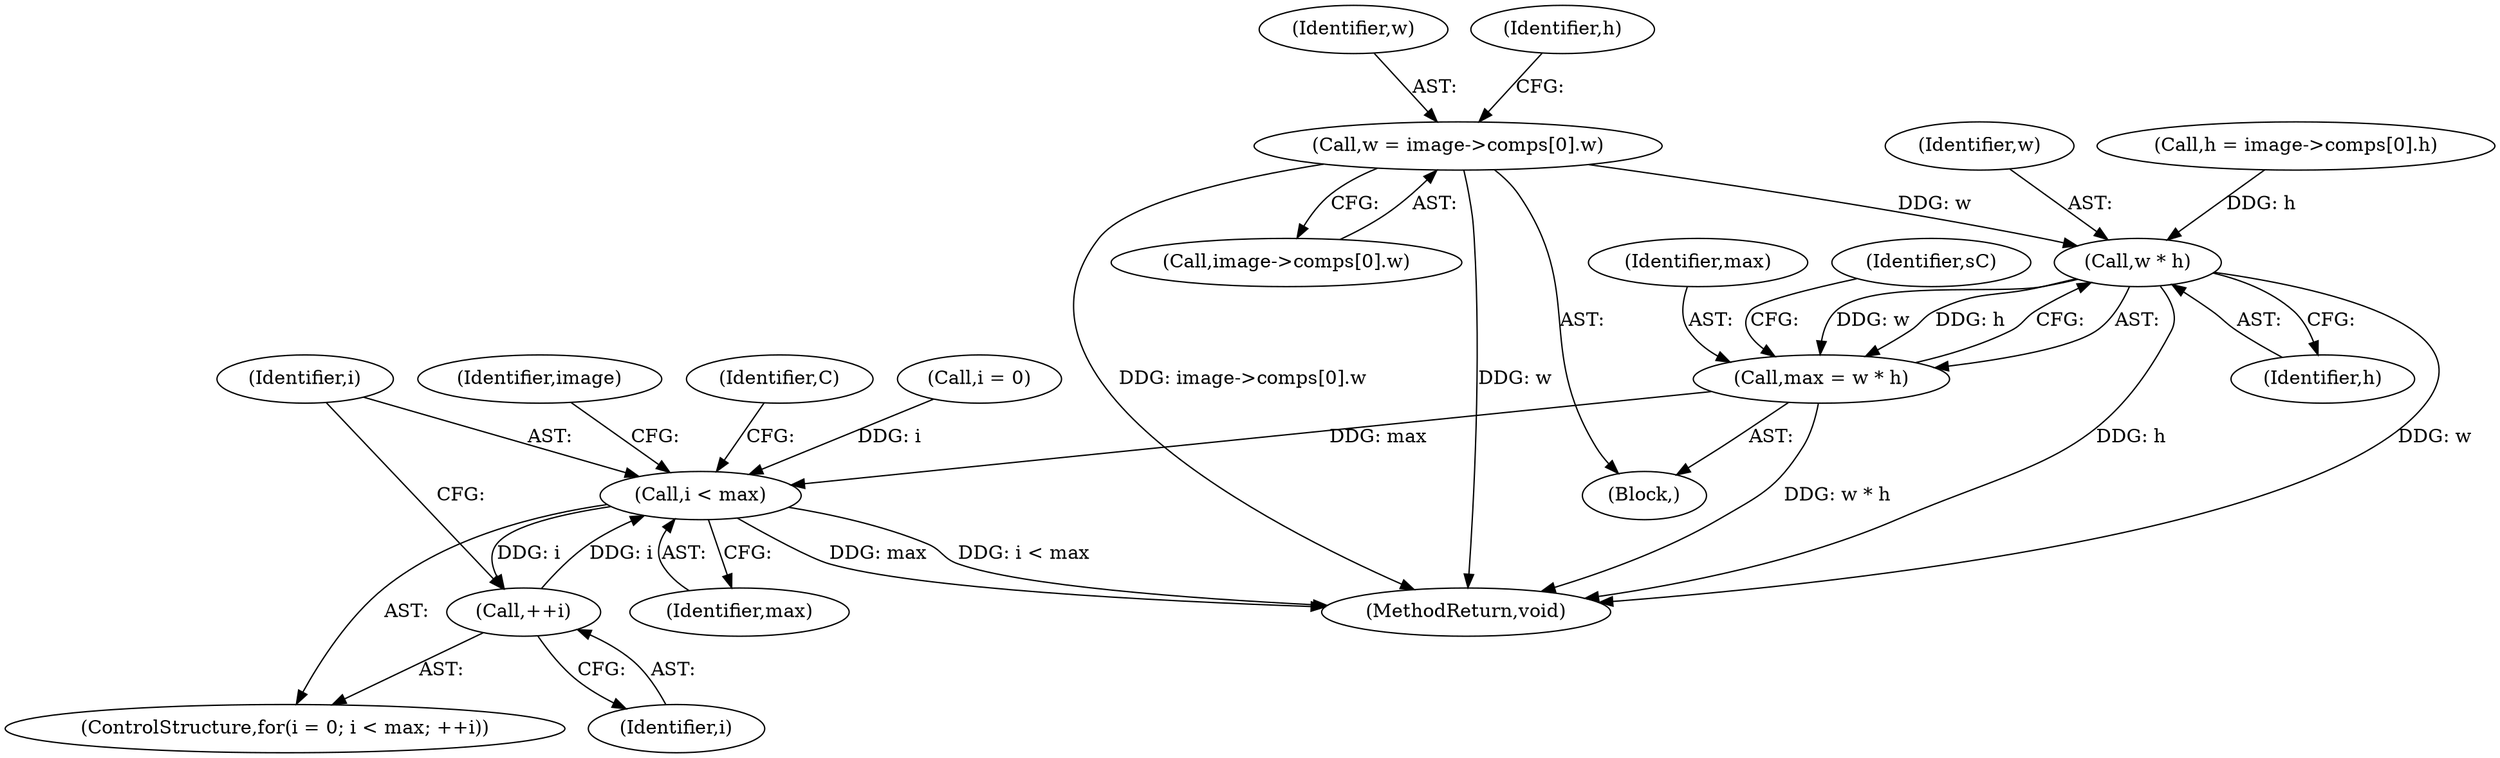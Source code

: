 digraph "0_openjpeg_162f6199c0cd3ec1c6c6dc65e41b2faab92b2d91@array" {
"1000122" [label="(Call,w = image->comps[0].w)"];
"1000149" [label="(Call,w * h)"];
"1000147" [label="(Call,max = w * h)"];
"1000224" [label="(Call,i < max)"];
"1000227" [label="(Call,++i)"];
"1000224" [label="(Call,i < max)"];
"1000227" [label="(Call,++i)"];
"1000124" [label="(Call,image->comps[0].w)"];
"1000226" [label="(Identifier,max)"];
"1000220" [label="(ControlStructure,for(i = 0; i < max; ++i))"];
"1000150" [label="(Identifier,w)"];
"1000123" [label="(Identifier,w)"];
"1000231" [label="(Identifier,C)"];
"1000221" [label="(Call,i = 0)"];
"1000148" [label="(Identifier,max)"];
"1000228" [label="(Identifier,i)"];
"1000149" [label="(Call,w * h)"];
"1000153" [label="(Identifier,sC)"];
"1000109" [label="(Block,)"];
"1000132" [label="(Identifier,h)"];
"1000365" [label="(Identifier,image)"];
"1000122" [label="(Call,w = image->comps[0].w)"];
"1000225" [label="(Identifier,i)"];
"1000448" [label="(MethodReturn,void)"];
"1000147" [label="(Call,max = w * h)"];
"1000131" [label="(Call,h = image->comps[0].h)"];
"1000151" [label="(Identifier,h)"];
"1000122" -> "1000109"  [label="AST: "];
"1000122" -> "1000124"  [label="CFG: "];
"1000123" -> "1000122"  [label="AST: "];
"1000124" -> "1000122"  [label="AST: "];
"1000132" -> "1000122"  [label="CFG: "];
"1000122" -> "1000448"  [label="DDG: w"];
"1000122" -> "1000448"  [label="DDG: image->comps[0].w"];
"1000122" -> "1000149"  [label="DDG: w"];
"1000149" -> "1000147"  [label="AST: "];
"1000149" -> "1000151"  [label="CFG: "];
"1000150" -> "1000149"  [label="AST: "];
"1000151" -> "1000149"  [label="AST: "];
"1000147" -> "1000149"  [label="CFG: "];
"1000149" -> "1000448"  [label="DDG: h"];
"1000149" -> "1000448"  [label="DDG: w"];
"1000149" -> "1000147"  [label="DDG: w"];
"1000149" -> "1000147"  [label="DDG: h"];
"1000131" -> "1000149"  [label="DDG: h"];
"1000147" -> "1000109"  [label="AST: "];
"1000148" -> "1000147"  [label="AST: "];
"1000153" -> "1000147"  [label="CFG: "];
"1000147" -> "1000448"  [label="DDG: w * h"];
"1000147" -> "1000224"  [label="DDG: max"];
"1000224" -> "1000220"  [label="AST: "];
"1000224" -> "1000226"  [label="CFG: "];
"1000225" -> "1000224"  [label="AST: "];
"1000226" -> "1000224"  [label="AST: "];
"1000231" -> "1000224"  [label="CFG: "];
"1000365" -> "1000224"  [label="CFG: "];
"1000224" -> "1000448"  [label="DDG: max"];
"1000224" -> "1000448"  [label="DDG: i < max"];
"1000227" -> "1000224"  [label="DDG: i"];
"1000221" -> "1000224"  [label="DDG: i"];
"1000224" -> "1000227"  [label="DDG: i"];
"1000227" -> "1000220"  [label="AST: "];
"1000227" -> "1000228"  [label="CFG: "];
"1000228" -> "1000227"  [label="AST: "];
"1000225" -> "1000227"  [label="CFG: "];
}
